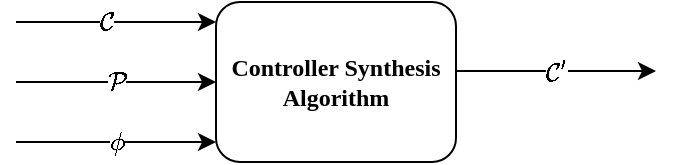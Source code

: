 <mxfile version="15.1.4" type="github">
  <diagram id="WY8Cb1yjvhTDbGLefZF3" name="Page-1">
    <mxGraphModel dx="1357" dy="807" grid="1" gridSize="10" guides="1" tooltips="1" connect="1" arrows="1" fold="1" page="1" pageScale="1" pageWidth="850" pageHeight="1100" math="1" shadow="0">
      <root>
        <mxCell id="0" />
        <mxCell id="1" parent="0" />
        <mxCell id="gFXwDjs-uEaT61Vq_dua-1" value="&lt;font face=&quot;Comic Sans MS&quot;&gt;&lt;b&gt;Controller Synthesis Algorithm&lt;/b&gt;&lt;/font&gt;" style="rounded=1;whiteSpace=wrap;html=1;" vertex="1" parent="1">
          <mxGeometry x="360" y="400" width="120" height="80" as="geometry" />
        </mxCell>
        <mxCell id="gFXwDjs-uEaT61Vq_dua-2" value="" style="endArrow=classic;html=1;" edge="1" parent="1">
          <mxGeometry relative="1" as="geometry">
            <mxPoint x="260" y="410" as="sourcePoint" />
            <mxPoint x="360" y="410" as="targetPoint" />
          </mxGeometry>
        </mxCell>
        <mxCell id="gFXwDjs-uEaT61Vq_dua-3" value="&lt;div&gt;$$\mathcal{C}$$&lt;/div&gt;" style="edgeLabel;resizable=0;html=1;align=center;verticalAlign=middle;" connectable="0" vertex="1" parent="gFXwDjs-uEaT61Vq_dua-2">
          <mxGeometry relative="1" as="geometry">
            <mxPoint x="-5" as="offset" />
          </mxGeometry>
        </mxCell>
        <mxCell id="gFXwDjs-uEaT61Vq_dua-6" value="" style="endArrow=classic;html=1;" edge="1" parent="1">
          <mxGeometry relative="1" as="geometry">
            <mxPoint x="260" y="470" as="sourcePoint" />
            <mxPoint x="360" y="470" as="targetPoint" />
          </mxGeometry>
        </mxCell>
        <mxCell id="gFXwDjs-uEaT61Vq_dua-7" value="$$\phi$$" style="edgeLabel;resizable=0;html=1;align=center;verticalAlign=middle;" connectable="0" vertex="1" parent="gFXwDjs-uEaT61Vq_dua-6">
          <mxGeometry relative="1" as="geometry" />
        </mxCell>
        <mxCell id="gFXwDjs-uEaT61Vq_dua-9" value="" style="endArrow=classic;html=1;" edge="1" parent="1">
          <mxGeometry relative="1" as="geometry">
            <mxPoint x="260" y="440" as="sourcePoint" />
            <mxPoint x="360" y="440" as="targetPoint" />
          </mxGeometry>
        </mxCell>
        <mxCell id="gFXwDjs-uEaT61Vq_dua-10" value="$$\mathcal{P}$$" style="edgeLabel;resizable=0;html=1;align=center;verticalAlign=middle;" connectable="0" vertex="1" parent="gFXwDjs-uEaT61Vq_dua-9">
          <mxGeometry relative="1" as="geometry" />
        </mxCell>
        <mxCell id="gFXwDjs-uEaT61Vq_dua-11" value="" style="endArrow=classic;html=1;" edge="1" parent="1">
          <mxGeometry relative="1" as="geometry">
            <mxPoint x="480" y="434.5" as="sourcePoint" />
            <mxPoint x="580" y="434.5" as="targetPoint" />
          </mxGeometry>
        </mxCell>
        <mxCell id="gFXwDjs-uEaT61Vq_dua-12" value="$$\mathcal{C&#39;}$$" style="edgeLabel;resizable=0;html=1;align=center;verticalAlign=middle;" connectable="0" vertex="1" parent="gFXwDjs-uEaT61Vq_dua-11">
          <mxGeometry relative="1" as="geometry" />
        </mxCell>
      </root>
    </mxGraphModel>
  </diagram>
</mxfile>
